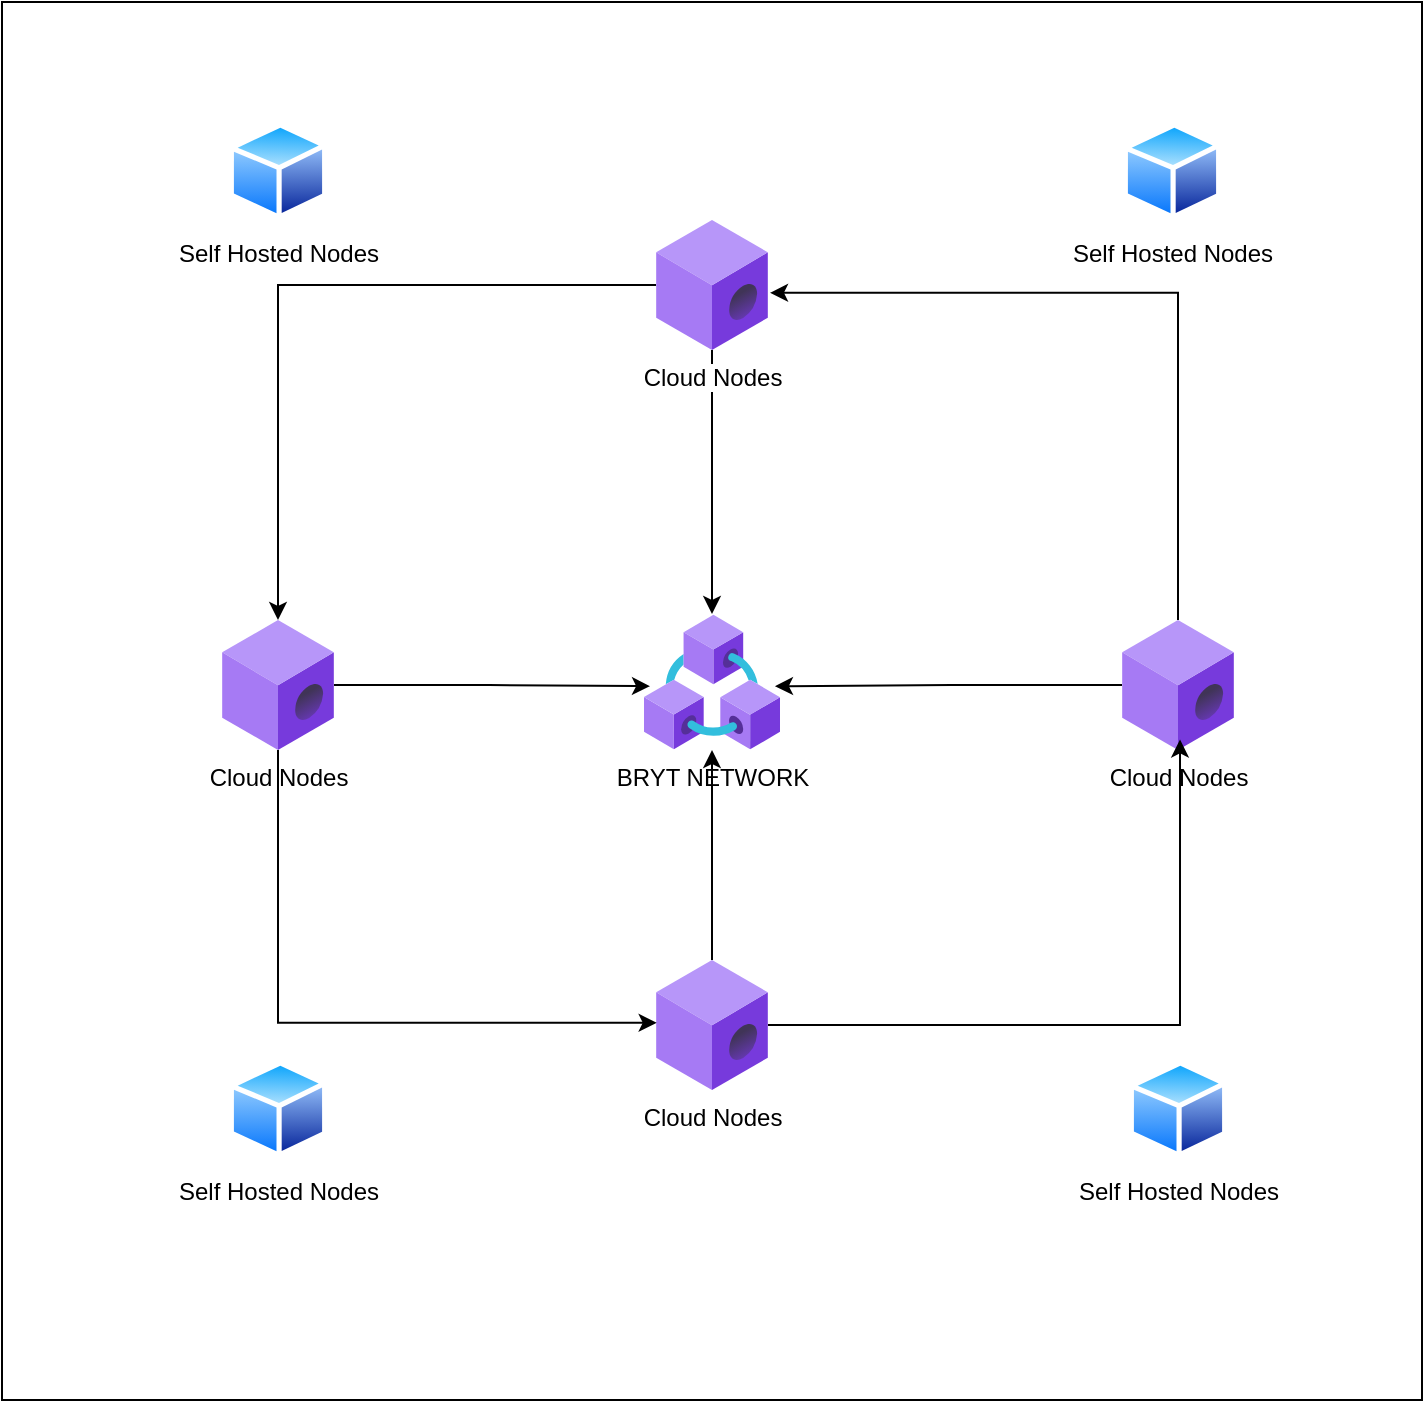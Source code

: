 <mxfile version="25.0.3">
  <diagram name="Page-1" id="N--kE50WWPpQ1U1_UB8g">
    <mxGraphModel dx="1114" dy="550" grid="1" gridSize="10" guides="1" tooltips="1" connect="1" arrows="1" fold="1" page="1" pageScale="1" pageWidth="850" pageHeight="1100" math="0" shadow="0">
      <root>
        <mxCell id="0" />
        <mxCell id="1" parent="0" />
        <mxCell id="-u29XsMk3B0fSCQTi_qC-17" value="" style="rounded=0;whiteSpace=wrap;html=1;" vertex="1" parent="1">
          <mxGeometry x="70" y="11" width="710" height="699" as="geometry" />
        </mxCell>
        <mxCell id="-u29XsMk3B0fSCQTi_qC-1" value="BRYT NETWORK" style="image;aspect=fixed;html=1;points=[];align=center;fontSize=12;image=img/lib/azure2/blockchain/Azure_Blockchain_Service.svg;" vertex="1" parent="1">
          <mxGeometry x="391" y="317" width="68" height="68" as="geometry" />
        </mxCell>
        <mxCell id="-u29XsMk3B0fSCQTi_qC-3" value="Cloud Nodes" style="image;aspect=fixed;html=1;points=[];align=center;fontSize=12;image=img/lib/azure2/blockchain/ABS_Member.svg;" vertex="1" parent="1">
          <mxGeometry x="180" y="320" width="56.0" height="65" as="geometry" />
        </mxCell>
        <mxCell id="-u29XsMk3B0fSCQTi_qC-21" style="edgeStyle=orthogonalEdgeStyle;rounded=0;orthogonalLoop=1;jettySize=auto;html=1;" edge="1" parent="1" source="-u29XsMk3B0fSCQTi_qC-4" target="-u29XsMk3B0fSCQTi_qC-1">
          <mxGeometry relative="1" as="geometry" />
        </mxCell>
        <mxCell id="-u29XsMk3B0fSCQTi_qC-4" value="Cloud Nodes" style="image;aspect=fixed;html=1;points=[];align=center;fontSize=12;image=img/lib/azure2/blockchain/ABS_Member.svg;" vertex="1" parent="1">
          <mxGeometry x="397" y="490" width="56.0" height="65" as="geometry" />
        </mxCell>
        <mxCell id="-u29XsMk3B0fSCQTi_qC-5" value="Cloud Nodes" style="image;aspect=fixed;html=1;points=[];align=center;fontSize=12;image=img/lib/azure2/blockchain/ABS_Member.svg;" vertex="1" parent="1">
          <mxGeometry x="630" y="320" width="56.0" height="65" as="geometry" />
        </mxCell>
        <mxCell id="-u29XsMk3B0fSCQTi_qC-7" style="edgeStyle=orthogonalEdgeStyle;rounded=0;orthogonalLoop=1;jettySize=auto;html=1;" edge="1" parent="1" source="-u29XsMk3B0fSCQTi_qC-6" target="-u29XsMk3B0fSCQTi_qC-3">
          <mxGeometry relative="1" as="geometry" />
        </mxCell>
        <mxCell id="-u29XsMk3B0fSCQTi_qC-18" style="edgeStyle=orthogonalEdgeStyle;rounded=0;orthogonalLoop=1;jettySize=auto;html=1;" edge="1" parent="1" source="-u29XsMk3B0fSCQTi_qC-6" target="-u29XsMk3B0fSCQTi_qC-1">
          <mxGeometry relative="1" as="geometry" />
        </mxCell>
        <mxCell id="-u29XsMk3B0fSCQTi_qC-6" value="Cloud Nodes" style="image;aspect=fixed;html=1;points=[];align=center;fontSize=12;image=img/lib/azure2/blockchain/ABS_Member.svg;" vertex="1" parent="1">
          <mxGeometry x="397" y="120" width="56.0" height="65" as="geometry" />
        </mxCell>
        <mxCell id="-u29XsMk3B0fSCQTi_qC-8" style="edgeStyle=orthogonalEdgeStyle;rounded=0;orthogonalLoop=1;jettySize=auto;html=1;entryX=0.006;entryY=0.483;entryDx=0;entryDy=0;entryPerimeter=0;" edge="1" parent="1" source="-u29XsMk3B0fSCQTi_qC-3" target="-u29XsMk3B0fSCQTi_qC-4">
          <mxGeometry relative="1" as="geometry">
            <Array as="points">
              <mxPoint x="208" y="521" />
            </Array>
          </mxGeometry>
        </mxCell>
        <mxCell id="-u29XsMk3B0fSCQTi_qC-9" style="edgeStyle=orthogonalEdgeStyle;rounded=0;orthogonalLoop=1;jettySize=auto;html=1;entryX=0.518;entryY=0.919;entryDx=0;entryDy=0;entryPerimeter=0;" edge="1" parent="1" source="-u29XsMk3B0fSCQTi_qC-4" target="-u29XsMk3B0fSCQTi_qC-5">
          <mxGeometry relative="1" as="geometry" />
        </mxCell>
        <mxCell id="-u29XsMk3B0fSCQTi_qC-10" style="edgeStyle=orthogonalEdgeStyle;rounded=0;orthogonalLoop=1;jettySize=auto;html=1;entryX=1.018;entryY=0.56;entryDx=0;entryDy=0;entryPerimeter=0;" edge="1" parent="1" source="-u29XsMk3B0fSCQTi_qC-5" target="-u29XsMk3B0fSCQTi_qC-6">
          <mxGeometry relative="1" as="geometry">
            <Array as="points">
              <mxPoint x="658" y="156" />
            </Array>
          </mxGeometry>
        </mxCell>
        <mxCell id="-u29XsMk3B0fSCQTi_qC-11" value="Self Hosted Nodes" style="image;aspect=fixed;perimeter=ellipsePerimeter;html=1;align=center;shadow=0;dashed=0;spacingTop=3;image=img/lib/active_directory/generic_node.svg;" vertex="1" parent="1">
          <mxGeometry x="183" y="71" width="50" height="49" as="geometry" />
        </mxCell>
        <mxCell id="-u29XsMk3B0fSCQTi_qC-13" value="Self Hosted Nodes" style="image;aspect=fixed;perimeter=ellipsePerimeter;html=1;align=center;shadow=0;dashed=0;spacingTop=3;image=img/lib/active_directory/generic_node.svg;" vertex="1" parent="1">
          <mxGeometry x="630" y="71" width="50" height="49" as="geometry" />
        </mxCell>
        <mxCell id="-u29XsMk3B0fSCQTi_qC-14" value="Self Hosted Nodes" style="image;aspect=fixed;perimeter=ellipsePerimeter;html=1;align=center;shadow=0;dashed=0;spacingTop=3;image=img/lib/active_directory/generic_node.svg;" vertex="1" parent="1">
          <mxGeometry x="183" y="540" width="50" height="49" as="geometry" />
        </mxCell>
        <mxCell id="-u29XsMk3B0fSCQTi_qC-16" value="Self Hosted Nodes" style="image;aspect=fixed;perimeter=ellipsePerimeter;html=1;align=center;shadow=0;dashed=0;spacingTop=3;image=img/lib/active_directory/generic_node.svg;" vertex="1" parent="1">
          <mxGeometry x="633" y="540" width="50" height="49" as="geometry" />
        </mxCell>
        <mxCell id="-u29XsMk3B0fSCQTi_qC-19" style="edgeStyle=orthogonalEdgeStyle;rounded=0;orthogonalLoop=1;jettySize=auto;html=1;entryX=0.044;entryY=0.531;entryDx=0;entryDy=0;entryPerimeter=0;" edge="1" parent="1" source="-u29XsMk3B0fSCQTi_qC-3" target="-u29XsMk3B0fSCQTi_qC-1">
          <mxGeometry relative="1" as="geometry" />
        </mxCell>
        <mxCell id="-u29XsMk3B0fSCQTi_qC-20" style="edgeStyle=orthogonalEdgeStyle;rounded=0;orthogonalLoop=1;jettySize=auto;html=1;entryX=0.963;entryY=0.531;entryDx=0;entryDy=0;entryPerimeter=0;" edge="1" parent="1" source="-u29XsMk3B0fSCQTi_qC-5" target="-u29XsMk3B0fSCQTi_qC-1">
          <mxGeometry relative="1" as="geometry" />
        </mxCell>
      </root>
    </mxGraphModel>
  </diagram>
</mxfile>
